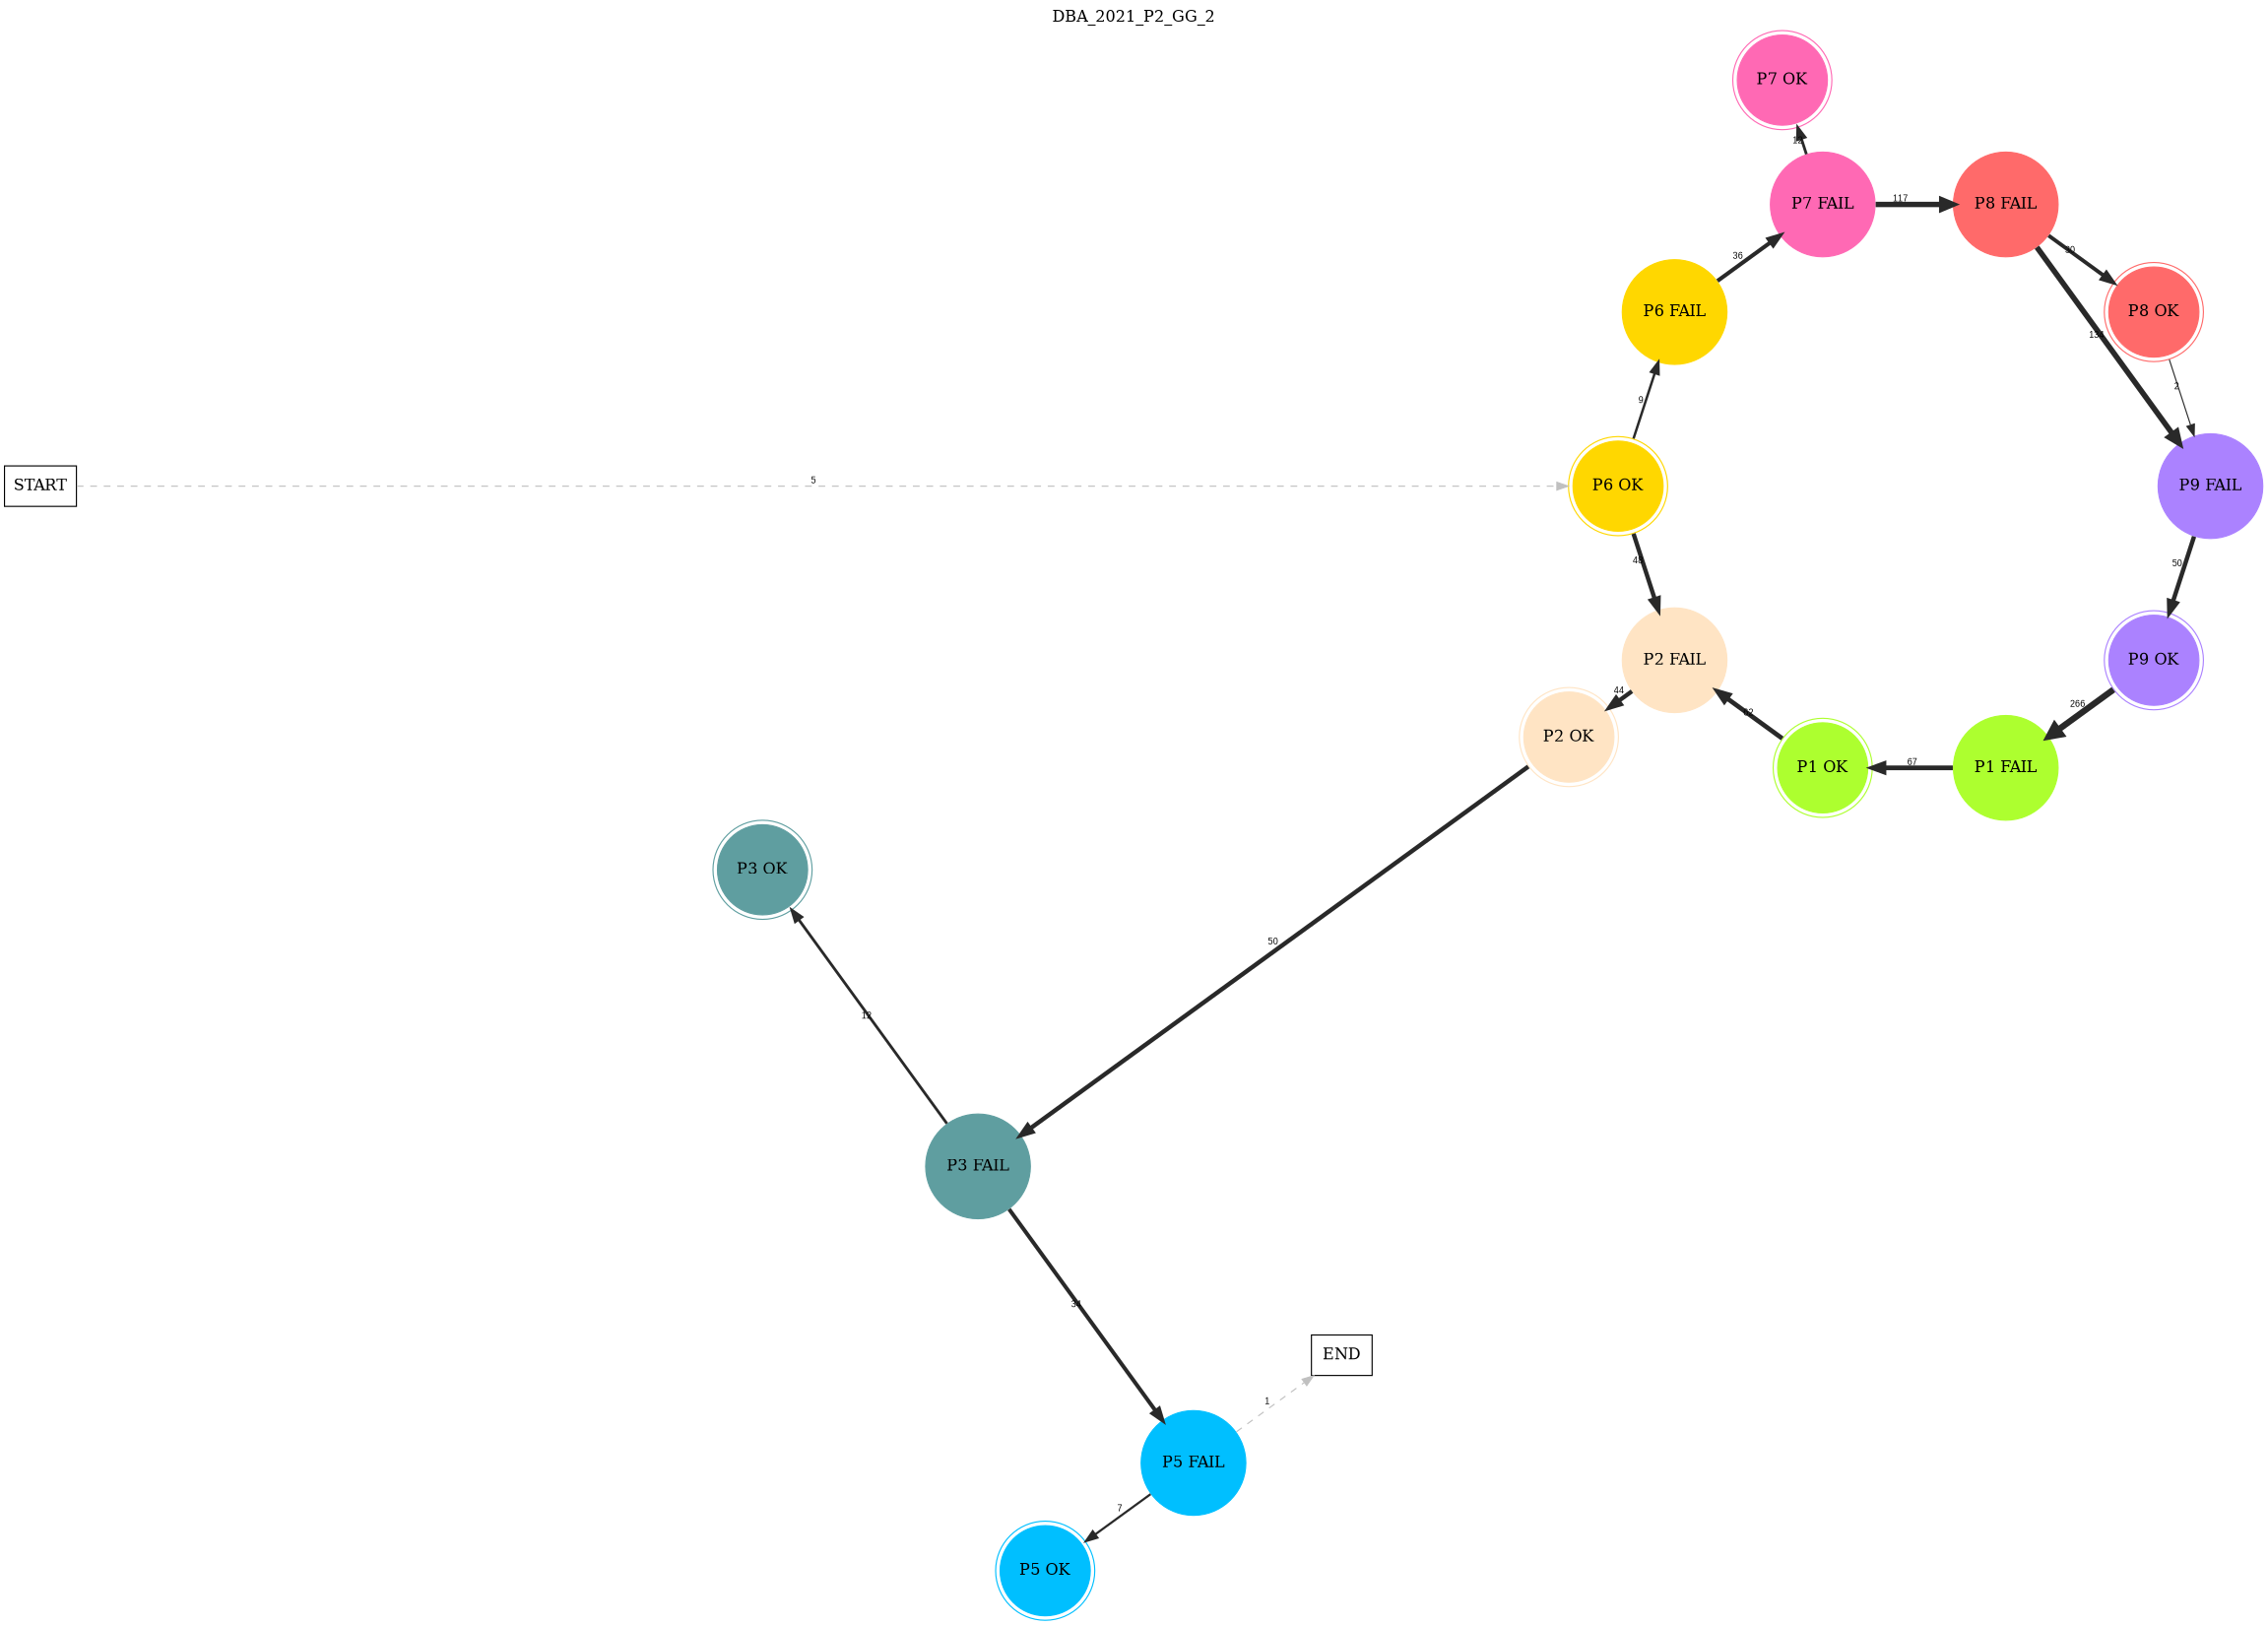 digraph DBA_2021_P2_GG_2 {
	labelloc="t";
	label=DBA_2021_P2_GG_2;
	dpi = 150
	size="16,11!";
	margin = 0;
layout=circo;
"START" [shape=box, fillcolor=white, style=filled, color=black]
"P6 OK" [shape=circle, color=gold, peripheries=2, style=filled]
"P6 FAIL" [shape=circle, color=gold, style=filled]
"P7 FAIL" [shape=circle, color=hotpink, style=filled]
"P7 OK" [shape=circle, color=hotpink, peripheries=2, style=filled]
"P8 FAIL" [shape=circle, color=indianred1, style=filled]
"P8 OK" [shape=circle, color=indianred1, peripheries=2, style=filled]
"P9 FAIL" [shape=circle, color=mediumpurple1, style=filled]
"P9 OK" [shape=circle, color=mediumpurple1, peripheries=2, style=filled]
"P1 FAIL" [shape=circle, color=greenyellow, style=filled]
"P1 OK" [shape=circle, color=greenyellow, peripheries=2, style=filled]
"P2 FAIL" [shape=circle, color=bisque, style=filled]
"P2 OK" [shape=circle, color=bisque, peripheries=2, style=filled]
"P3 FAIL" [shape=circle, color=cadetblue, style=filled]
"P3 OK" [shape=circle, color=cadetblue, peripheries=2, style=filled]
"P5 FAIL" [shape=circle, color=deepskyblue, style=filled]
"P5 OK" [shape=circle, color=deepskyblue, peripheries=2, style=filled]
"END" [shape=box, fillcolor=white, style=filled, color=black]
"START" -> "P6 OK" [ style = dashed color=grey label ="5" labelfloat=false fontname="Arial" fontsize=8]

"P6 OK" -> "P6 FAIL" [ color=grey16 penwidth = "2.19722457733622"label ="9" labelfloat=false fontname="Arial" fontsize=8]

"P6 OK" -> "P2 FAIL" [ color=grey16 penwidth = "3.87120101090789"label ="48" labelfloat=false fontname="Arial" fontsize=8]

"P6 FAIL" -> "P7 FAIL" [ color=grey16 penwidth = "3.58351893845611"label ="36" labelfloat=false fontname="Arial" fontsize=8]

"P7 FAIL" -> "P7 OK" [ color=grey16 penwidth = "2.484906649788"label ="12" labelfloat=false fontname="Arial" fontsize=8]

"P7 FAIL" -> "P8 FAIL" [ color=grey16 penwidth = "4.76217393479776"label ="117" labelfloat=false fontname="Arial" fontsize=8]

"P8 FAIL" -> "P8 OK" [ color=grey16 penwidth = "3.40119738166216"label ="30" labelfloat=false fontname="Arial" fontsize=8]

"P8 FAIL" -> "P9 FAIL" [ color=grey16 penwidth = "4.89783979995091"label ="134" labelfloat=false fontname="Arial" fontsize=8]

"P8 OK" -> "P9 FAIL" [ color=grey16 penwidth = "1"label ="2" labelfloat=false fontname="Arial" fontsize=8]

"P9 FAIL" -> "P9 OK" [ color=grey16 penwidth = "3.91202300542815"label ="50" labelfloat=false fontname="Arial" fontsize=8]

"P9 OK" -> "P1 FAIL" [ color=grey16 penwidth = "5.5834963087817"label ="266" labelfloat=false fontname="Arial" fontsize=8]

"P1 FAIL" -> "P1 OK" [ color=grey16 penwidth = "4.20469261939097"label ="67" labelfloat=false fontname="Arial" fontsize=8]

"P1 OK" -> "P2 FAIL" [ color=grey16 penwidth = "4.12713438504509"label ="62" labelfloat=false fontname="Arial" fontsize=8]

"P2 FAIL" -> "P2 OK" [ color=grey16 penwidth = "3.78418963391826"label ="44" labelfloat=false fontname="Arial" fontsize=8]

"P2 OK" -> "P3 FAIL" [ color=grey16 penwidth = "3.91202300542815"label ="50" labelfloat=false fontname="Arial" fontsize=8]

"P3 FAIL" -> "P3 OK" [ color=grey16 penwidth = "2.484906649788"label ="12" labelfloat=false fontname="Arial" fontsize=8]

"P3 FAIL" -> "P5 FAIL" [ color=grey16 penwidth = "3.52636052461616"label ="34" labelfloat=false fontname="Arial" fontsize=8]

"P5 FAIL" -> "P5 OK" [ color=grey16 penwidth = "1.94591014905531"label ="7" labelfloat=false fontname="Arial" fontsize=8]

"P5 FAIL" -> "END" [ style = dashed color=grey label ="1" labelfloat=false fontname="Arial" fontsize=8]

}
